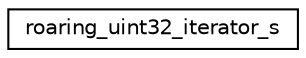 digraph "类继承关系图"
{
 // LATEX_PDF_SIZE
  edge [fontname="Helvetica",fontsize="10",labelfontname="Helvetica",labelfontsize="10"];
  node [fontname="Helvetica",fontsize="10",shape=record];
  rankdir="LR";
  Node0 [label="roaring_uint32_iterator_s",height=0.2,width=0.4,color="black", fillcolor="white", style="filled",URL="$structroaring__uint32__iterator__s.html",tooltip=" "];
}
